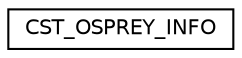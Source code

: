 digraph "Graphical Class Hierarchy"
{
  edge [fontname="Helvetica",fontsize="10",labelfontname="Helvetica",labelfontsize="10"];
  node [fontname="Helvetica",fontsize="10",shape=record];
  rankdir="LR";
  Node0 [label="CST_OSPREY_INFO",height=0.2,width=0.4,color="black", fillcolor="white", style="filled",URL="$d2/d7a/struct_c_s_t___o_s_p_r_e_y___i_n_f_o.html"];
}
